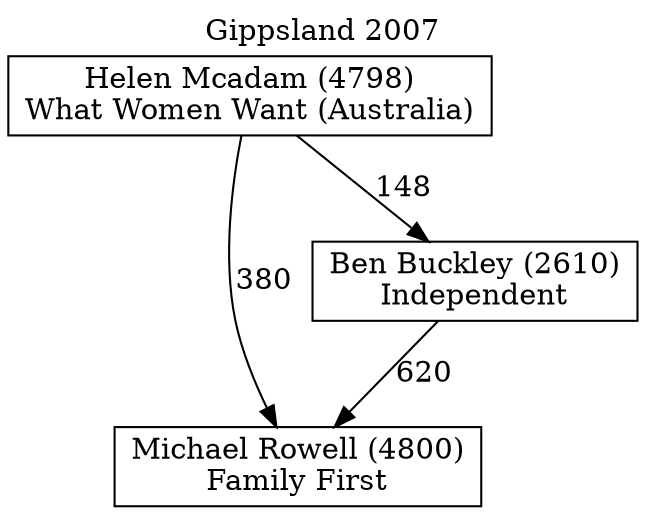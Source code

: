 // House preference flow
digraph "Michael Rowell (4800)_Gippsland_2007" {
	graph [label="Gippsland 2007" labelloc=t mclimit=10]
	node [shape=box]
	"Michael Rowell (4800)" [label="Michael Rowell (4800)
Family First"]
	"Ben Buckley (2610)" [label="Ben Buckley (2610)
Independent"]
	"Helen Mcadam (4798)" [label="Helen Mcadam (4798)
What Women Want (Australia)"]
	"Ben Buckley (2610)" -> "Michael Rowell (4800)" [label=620]
	"Helen Mcadam (4798)" -> "Ben Buckley (2610)" [label=148]
	"Helen Mcadam (4798)" -> "Michael Rowell (4800)" [label=380]
}
